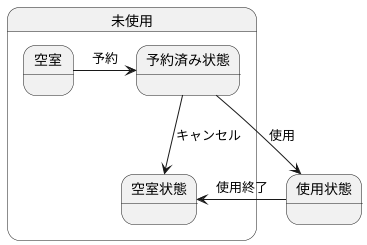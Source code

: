 @startuml a
state 使用状態
state 未使用 {
    state 空室状態
    state 予約済み状態
    空室 -> 予約済み状態 :予約
    予約済み状態 --> 空室状態 :キャンセル
}
使用状態 --> 空室状態 :使用終了
予約済み状態 --> 使用状態 :使用
@enduml